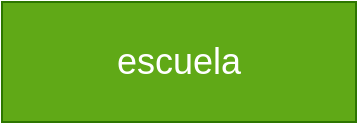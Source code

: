 <mxfile version="26.2.14">
  <diagram name="Página-1" id="XMNgRFGaNE8pH0lpUS9o">
    <mxGraphModel dx="872" dy="465" grid="1" gridSize="10" guides="1" tooltips="1" connect="1" arrows="1" fold="1" page="1" pageScale="1" pageWidth="827" pageHeight="1169" background="light-dark(#FFFFFF,#FFFFFF)" math="0" shadow="0">
      <root>
        <mxCell id="0" />
        <mxCell id="1" parent="0" />
        <mxCell id="BIgReGWXgLKfXiFFHuDf-1" value="escuela" style="rounded=0;whiteSpace=wrap;html=1;fontSize=18;fillColor=#60a917;fontColor=#ffffff;strokeColor=#2D7600;" vertex="1" parent="1">
          <mxGeometry x="325" y="30" width="177" height="60" as="geometry" />
        </mxCell>
      </root>
    </mxGraphModel>
  </diagram>
</mxfile>
